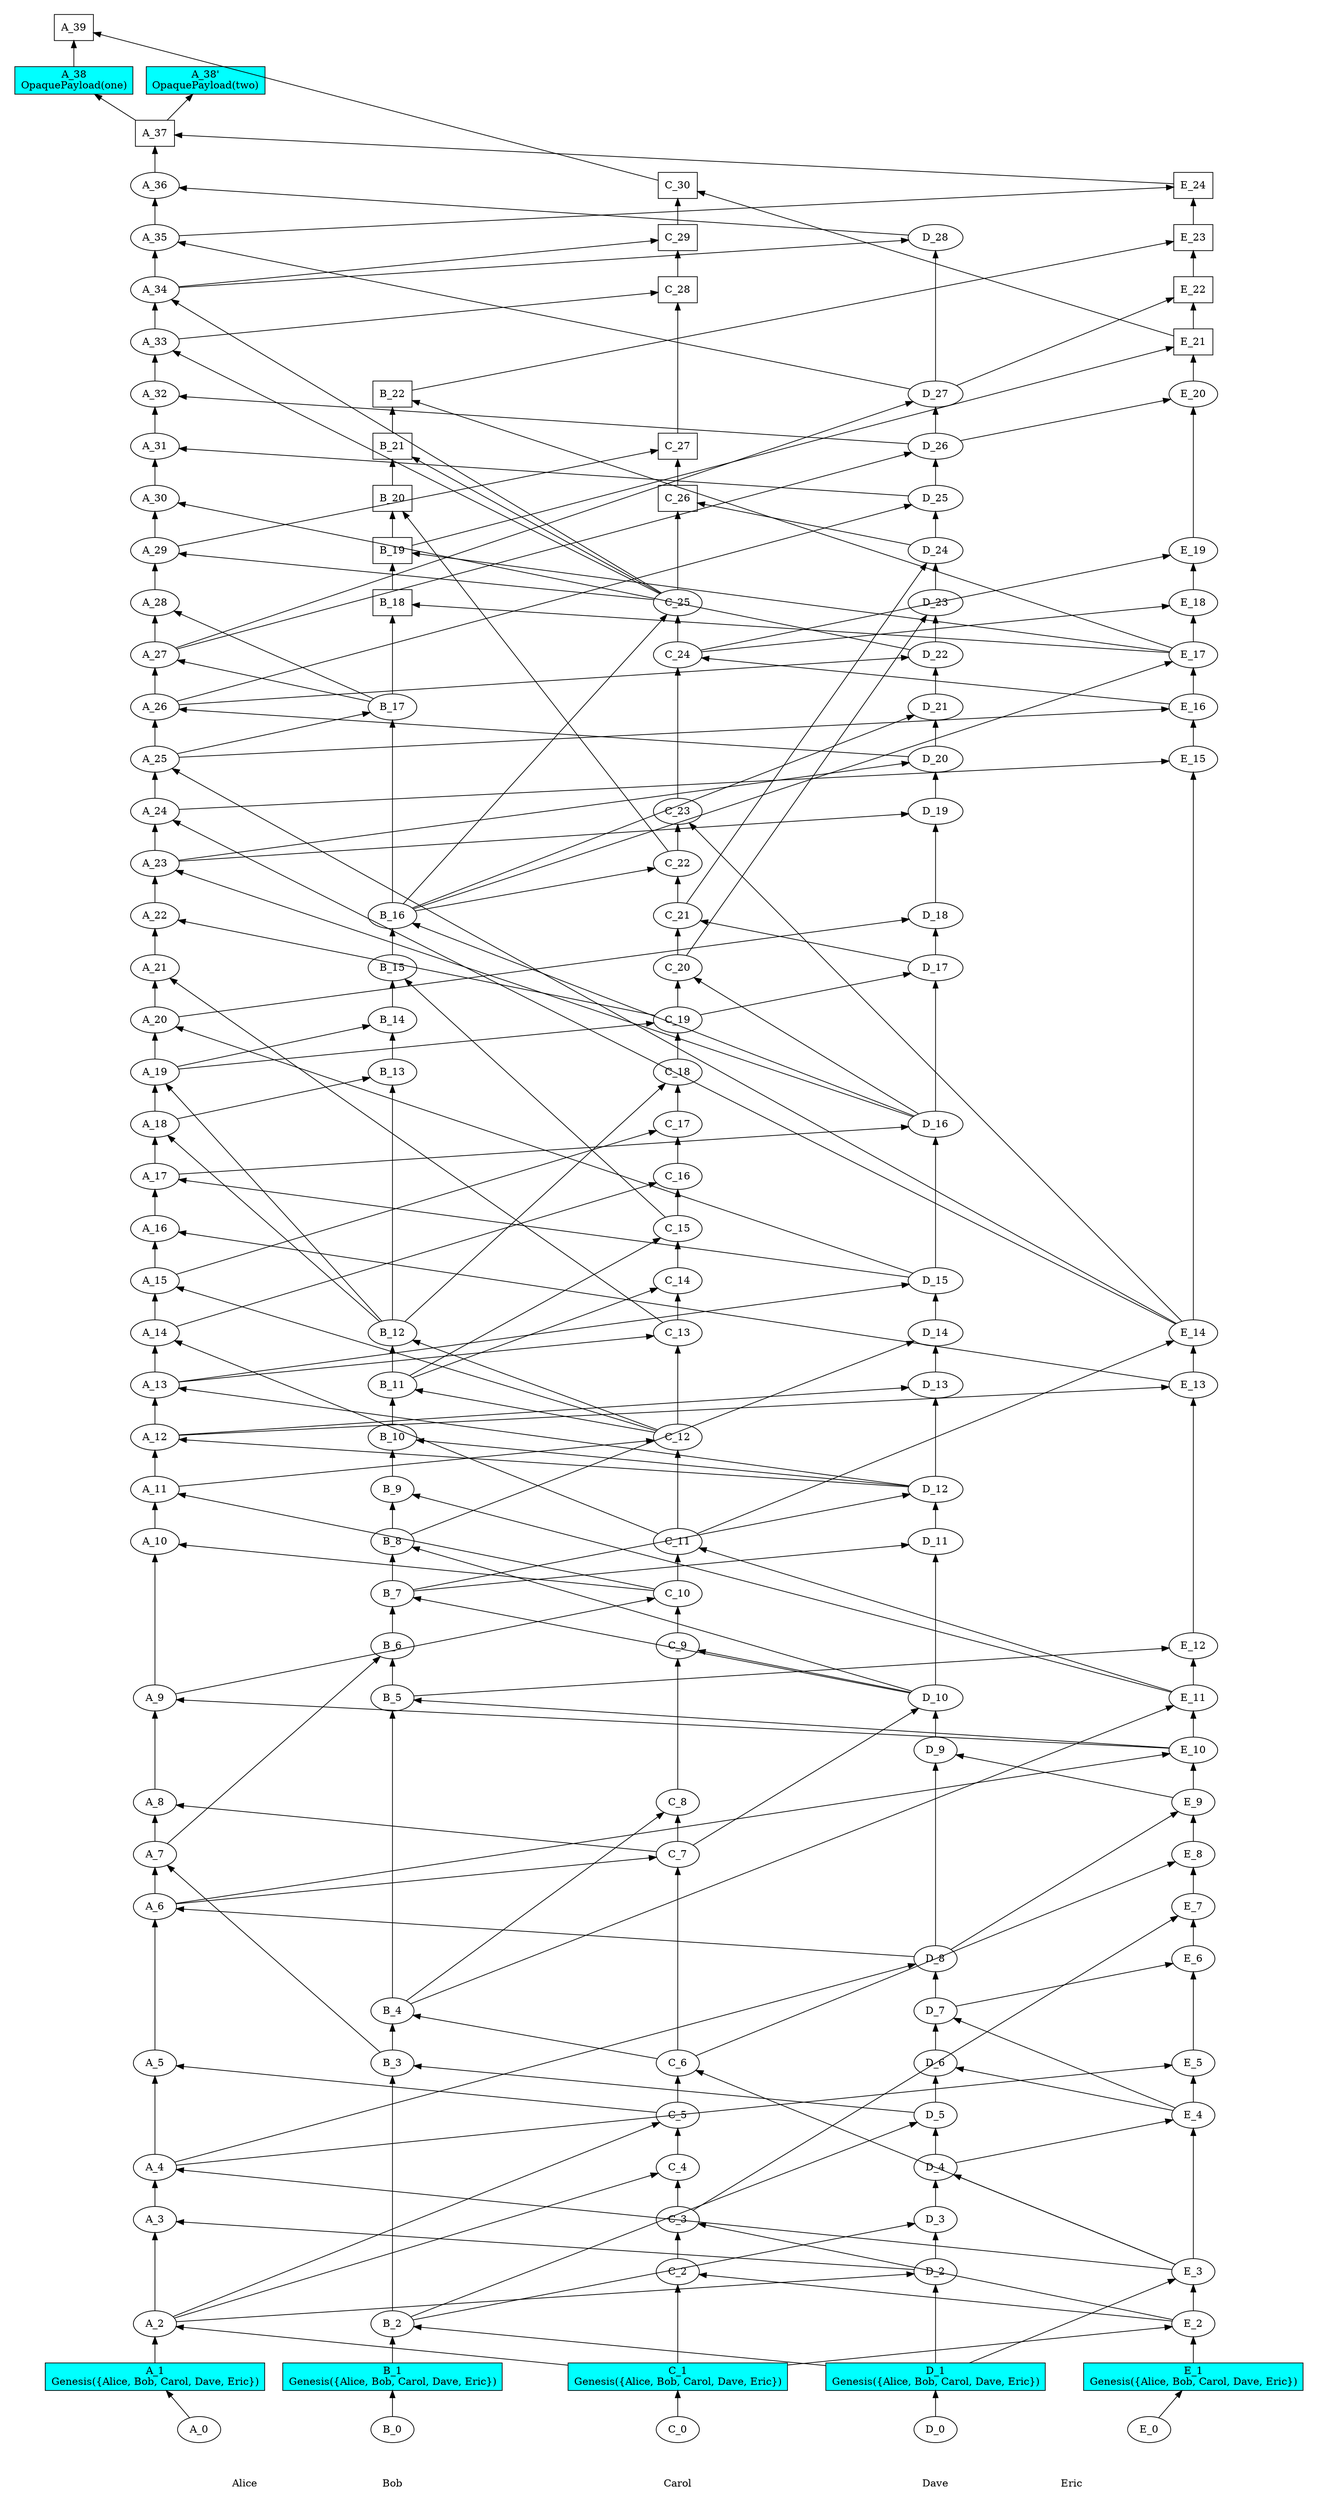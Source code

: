 /// our_id: Alice
/// peer_list: {
///   Alice; PeerState(VOTE|SEND|RECV); peers: {}
///   Bob; PeerState(VOTE|SEND|RECV); peers: {Alice, Bob, Carol, Dave, Eric}
///   Carol; PeerState(VOTE|SEND|RECV); peers: {Alice, Bob, Carol, Dave, Eric}
///   Dave; PeerState(VOTE|SEND|RECV); peers: {Alice, Bob, Carol, Dave, Eric}
///   Eric; PeerState(VOTE|SEND|RECV); peers: {Alice, Bob, Carol, Dave, Eric}
/// }
digraph GossipGraph {
  splines=false
  rankdir=BT

  style=invis
  subgraph cluster_Alice {
    label="Alice"
    "Alice" [style=invis]
    "Alice" -> "A_0" [style=invis]
    "A_0" -> "A_1" [minlen=1]
    "A_1" -> "A_2" [minlen=1]
    "A_2" -> "A_3" [minlen=2]
    "A_3" -> "A_4" [minlen=1]
    "A_4" -> "A_5" [minlen=2]
    "A_5" -> "A_6" [minlen=3]
    "A_6" -> "A_7" [minlen=1]
    "A_7" -> "A_8" [minlen=1]
    "A_8" -> "A_9" [minlen=2]
    "A_9" -> "A_10" [minlen=3]
    "A_10" -> "A_11" [minlen=1]
    "A_11" -> "A_12" [minlen=1]
    "A_12" -> "A_13" [minlen=1]
    "A_13" -> "A_14" [minlen=1]
    "A_14" -> "A_15" [minlen=1]
    "A_15" -> "A_16" [minlen=1]
    "A_16" -> "A_17" [minlen=1]
    "A_17" -> "A_18" [minlen=1]
    "A_18" -> "A_19" [minlen=1]
    "A_19" -> "A_20" [minlen=1]
    "A_20" -> "A_21" [minlen=1]
    "A_21" -> "A_22" [minlen=1]
    "A_22" -> "A_23" [minlen=1]
    "A_23" -> "A_24" [minlen=1]
    "A_24" -> "A_25" [minlen=1]
    "A_25" -> "A_26" [minlen=1]
    "A_26" -> "A_27" [minlen=1]
    "A_27" -> "A_28" [minlen=1]
    "A_28" -> "A_29" [minlen=1]
    "A_29" -> "A_30" [minlen=1]
    "A_30" -> "A_31" [minlen=1]
    "A_31" -> "A_32" [minlen=1]
    "A_32" -> "A_33" [minlen=1]
    "A_33" -> "A_34" [minlen=1]
    "A_34" -> "A_35" [minlen=1]
    "A_35" -> "A_36" [minlen=1]
    "A_36" -> "A_37" [minlen=1]
	"A_37" -> "A_38_0" [minlen=1]
	"A_37" -> "A_38_1" [minlen=1]
	"A_38_0" -> "A_39" [minlen=1]
  }
  "C_1" -> "A_2" [constraint=false]
  "D_2" -> "A_3" [constraint=false]
  "E_3" -> "A_4" [constraint=false]
  "C_5" -> "A_5" [constraint=false]
  "D_8" -> "A_6" [constraint=false]
  "B_3" -> "A_7" [constraint=false]
  "C_7" -> "A_8" [constraint=false]
  "E_10" -> "A_9" [constraint=false]
  "C_10" -> "A_10" [constraint=false]
  "C_10" -> "A_11" [constraint=false]
  "D_12" -> "A_12" [constraint=false]
  "D_12" -> "A_13" [constraint=false]
  "C_11" -> "A_14" [constraint=false]
  "C_12" -> "A_15" [constraint=false]
  "E_13" -> "A_16" [constraint=false]
  "D_15" -> "A_17" [constraint=false]
  "B_12" -> "A_18" [constraint=false]
  "B_12" -> "A_19" [constraint=false]
  "D_15" -> "A_20" [constraint=false]
  "C_13" -> "A_21" [constraint=false]
  "C_19" -> "A_22" [constraint=false]
  "D_16" -> "A_23" [constraint=false]
  "E_14" -> "A_24" [constraint=false]
  "E_14" -> "A_25" [constraint=false]
  "D_20" -> "A_26" [constraint=false]
  "B_17" -> "A_27" [constraint=false]
  "B_17" -> "A_28" [constraint=false]
  "C_25" -> "A_29" [constraint=false]
  "D_22" -> "A_30" [constraint=false]
  "D_25" -> "A_31" [constraint=false]
  "D_26" -> "A_32" [constraint=false]
  "C_25" -> "A_33" [constraint=false]
  "C_25" -> "A_34" [constraint=false]
  "D_27" -> "A_35" [constraint=false]
  "D_28" -> "A_36" [constraint=false]
  "E_24" -> "A_37" [constraint=false]
  "C_30" -> "A_39" [constraint=false]

  style=invis
  subgraph cluster_Bob {
    label="Bob"
    "Bob" [style=invis]
    "Bob" -> "B_0" [style=invis]
    "B_0" -> "B_1" [minlen=1]
    "B_1" -> "B_2" [minlen=1]
    "B_2" -> "B_3" [minlen=5]
    "B_3" -> "B_4" [minlen=1]
    "B_4" -> "B_5" [minlen=6]
    "B_5" -> "B_6" [minlen=1]
    "B_6" -> "B_7" [minlen=1]
    "B_7" -> "B_8" [minlen=1]
    "B_8" -> "B_9" [minlen=1]
    "B_9" -> "B_10" [minlen=1]
    "B_10" -> "B_11" [minlen=1]
    "B_11" -> "B_12" [minlen=1]
    "B_12" -> "B_13" [minlen=5]
    "B_13" -> "B_14" [minlen=1]
    "B_14" -> "B_15" [minlen=1]
    "B_15" -> "B_16" [minlen=1]
    "B_16" -> "B_17" [minlen=4]
    "B_17" -> "B_18" [minlen=2]
    "B_18" -> "B_19" [minlen=1]
    "B_19" -> "B_20" [minlen=1]
    "B_20" -> "B_21" [minlen=1]
    "B_21" -> "B_22" [minlen=1]
  }
  "D_1" -> "B_2" [constraint=false]
  "D_5" -> "B_3" [constraint=false]
  "C_6" -> "B_4" [constraint=false]
  "E_10" -> "B_5" [constraint=false]
  "A_7" -> "B_6" [constraint=false]
  "D_10" -> "B_7" [constraint=false]
  "D_10" -> "B_8" [constraint=false]
  "E_11" -> "B_9" [constraint=false]
  "D_12" -> "B_10" [constraint=false]
  "C_12" -> "B_11" [constraint=false]
  "C_12" -> "B_12" [constraint=false]
  "A_18" -> "B_13" [constraint=false]
  "A_19" -> "B_14" [constraint=false]
  "C_15" -> "B_15" [constraint=false]
  "D_16" -> "B_16" [constraint=false]
  "A_25" -> "B_17" [constraint=false]
  "E_17" -> "B_18" [constraint=false]
  "E_17" -> "B_19" [constraint=false]
  "C_22" -> "B_20" [constraint=false]
  "C_25" -> "B_21" [constraint=false]
  "E_17" -> "B_22" [constraint=false]

  style=invis
  subgraph cluster_Carol {
    label="Carol"
    "Carol" [style=invis]
    "Carol" -> "C_0" [style=invis]
    "C_0" -> "C_1" [minlen=1]
    "C_1" -> "C_2" [minlen=2]
    "C_2" -> "C_3" [minlen=1]
    "C_3" -> "C_4" [minlen=1]
    "C_4" -> "C_5" [minlen=1]
    "C_5" -> "C_6" [minlen=1]
    "C_6" -> "C_7" [minlen=4]
    "C_7" -> "C_8" [minlen=1]
    "C_8" -> "C_9" [minlen=3]
    "C_9" -> "C_10" [minlen=1]
    "C_10" -> "C_11" [minlen=1]
    "C_11" -> "C_12" [minlen=2]
    "C_12" -> "C_13" [minlen=2]
    "C_13" -> "C_14" [minlen=1]
    "C_14" -> "C_15" [minlen=1]
    "C_15" -> "C_16" [minlen=1]
    "C_16" -> "C_17" [minlen=1]
    "C_17" -> "C_18" [minlen=1]
    "C_18" -> "C_19" [minlen=1]
    "C_19" -> "C_20" [minlen=1]
    "C_20" -> "C_21" [minlen=1]
    "C_21" -> "C_22" [minlen=1]
    "C_22" -> "C_23" [minlen=1]
    "C_23" -> "C_24" [minlen=3]
    "C_24" -> "C_25" [minlen=1]
    "C_25" -> "C_26" [minlen=2]
    "C_26" -> "C_27" [minlen=1]
    "C_27" -> "C_28" [minlen=3]
    "C_28" -> "C_29" [minlen=1]
    "C_29" -> "C_30" [minlen=1]
  }
  "E_2" -> "C_2" [constraint=false]
  "E_2" -> "C_3" [constraint=false]
  "A_2" -> "C_4" [constraint=false]
  "A_2" -> "C_5" [constraint=false]
  "E_3" -> "C_6" [constraint=false]
  "A_6" -> "C_7" [constraint=false]
  "B_4" -> "C_8" [constraint=false]
  "D_10" -> "C_9" [constraint=false]
  "A_9" -> "C_10" [constraint=false]
  "E_11" -> "C_11" [constraint=false]
  "A_11" -> "C_12" [constraint=false]
  "A_13" -> "C_13" [constraint=false]
  "B_11" -> "C_14" [constraint=false]
  "B_11" -> "C_15" [constraint=false]
  "A_14" -> "C_16" [constraint=false]
  "A_15" -> "C_17" [constraint=false]
  "B_12" -> "C_18" [constraint=false]
  "A_19" -> "C_19" [constraint=false]
  "D_16" -> "C_20" [constraint=false]
  "D_17" -> "C_21" [constraint=false]
  "B_16" -> "C_22" [constraint=false]
  "E_14" -> "C_23" [constraint=false]
  "E_16" -> "C_24" [constraint=false]
  "B_16" -> "C_25" [constraint=false]
  "D_24" -> "C_26" [constraint=false]
  "A_29" -> "C_27" [constraint=false]
  "A_33" -> "C_28" [constraint=false]
  "A_34" -> "C_29" [constraint=false]
  "E_21" -> "C_30" [constraint=false]

  style=invis
  subgraph cluster_Dave {
    label="Dave"
    "Dave" [style=invis]
    "Dave" -> "D_0" [style=invis]
    "D_0" -> "D_1" [minlen=1]
    "D_1" -> "D_2" [minlen=2]
    "D_2" -> "D_3" [minlen=1]
    "D_3" -> "D_4" [minlen=1]
    "D_4" -> "D_5" [minlen=1]
    "D_5" -> "D_6" [minlen=1]
    "D_6" -> "D_7" [minlen=1]
    "D_7" -> "D_8" [minlen=1]
    "D_8" -> "D_9" [minlen=4]
    "D_9" -> "D_10" [minlen=1]
    "D_10" -> "D_11" [minlen=3]
    "D_11" -> "D_12" [minlen=1]
    "D_12" -> "D_13" [minlen=2]
    "D_13" -> "D_14" [minlen=1]
    "D_14" -> "D_15" [minlen=1]
    "D_15" -> "D_16" [minlen=3]
    "D_16" -> "D_17" [minlen=3]
    "D_17" -> "D_18" [minlen=1]
    "D_18" -> "D_19" [minlen=2]
    "D_19" -> "D_20" [minlen=1]
    "D_20" -> "D_21" [minlen=1]
    "D_21" -> "D_22" [minlen=1]
    "D_22" -> "D_23" [minlen=1]
    "D_23" -> "D_24" [minlen=1]
    "D_24" -> "D_25" [minlen=1]
    "D_25" -> "D_26" [minlen=1]
    "D_26" -> "D_27" [minlen=1]
    "D_27" -> "D_28" [minlen=3]
  }
  "A_2" -> "D_2" [constraint=false]
  "B_2" -> "D_3" [constraint=false]
  "E_3" -> "D_4" [constraint=false]
  "B_2" -> "D_5" [constraint=false]
  "E_4" -> "D_6" [constraint=false]
  "E_4" -> "D_7" [constraint=false]
  "A_4" -> "D_8" [constraint=false]
  "E_9" -> "D_9" [constraint=false]
  "C_7" -> "D_10" [constraint=false]
  "B_7" -> "D_11" [constraint=false]
  "B_7" -> "D_12" [constraint=false]
  "A_12" -> "D_13" [constraint=false]
  "B_8" -> "D_14" [constraint=false]
  "A_13" -> "D_15" [constraint=false]
  "A_17" -> "D_16" [constraint=false]
  "C_19" -> "D_17" [constraint=false]
  "A_20" -> "D_18" [constraint=false]
  "A_23" -> "D_19" [constraint=false]
  "A_23" -> "D_20" [constraint=false]
  "B_16" -> "D_21" [constraint=false]
  "A_26" -> "D_22" [constraint=false]
  "C_20" -> "D_23" [constraint=false]
  "C_21" -> "D_24" [constraint=false]
  "A_26" -> "D_25" [constraint=false]
  "A_27" -> "D_26" [constraint=false]
  "A_27" -> "D_27" [constraint=false]
  "A_34" -> "D_28" [constraint=false]

  style=invis
  subgraph cluster_Eric {
    label="Eric"
    "Eric" [style=invis]
    "Eric" -> "E_0" [style=invis]
    "E_0" -> "E_1" [minlen=1]
    "E_1" -> "E_2" [minlen=1]
    "E_2" -> "E_3" [minlen=1]
    "E_3" -> "E_4" [minlen=3]
    "E_4" -> "E_5" [minlen=1]
    "E_5" -> "E_6" [minlen=2]
    "E_6" -> "E_7" [minlen=1]
    "E_7" -> "E_8" [minlen=1]
    "E_8" -> "E_9" [minlen=1]
    "E_9" -> "E_10" [minlen=1]
    "E_10" -> "E_11" [minlen=1]
    "E_11" -> "E_12" [minlen=1]
    "E_12" -> "E_13" [minlen=5]
    "E_13" -> "E_14" [minlen=1]
    "E_14" -> "E_15" [minlen=11]
    "E_15" -> "E_16" [minlen=1]
    "E_16" -> "E_17" [minlen=1]
    "E_17" -> "E_18" [minlen=1]
    "E_18" -> "E_19" [minlen=1]
    "E_19" -> "E_20" [minlen=3]
    "E_20" -> "E_21" [minlen=1]
    "E_21" -> "E_22" [minlen=1]
    "E_22" -> "E_23" [minlen=1]
    "E_23" -> "E_24" [minlen=1]
  }
  "C_1" -> "E_2" [constraint=false]
  "D_1" -> "E_3" [constraint=false]
  "D_4" -> "E_4" [constraint=false]
  "A_4" -> "E_5" [constraint=false]
  "D_7" -> "E_6" [constraint=false]
  "C_3" -> "E_7" [constraint=false]
  "C_6" -> "E_8" [constraint=false]
  "D_8" -> "E_9" [constraint=false]
  "A_6" -> "E_10" [constraint=false]
  "B_4" -> "E_11" [constraint=false]
  "B_5" -> "E_12" [constraint=false]
  "A_12" -> "E_13" [constraint=false]
  "C_11" -> "E_14" [constraint=false]
  "A_24" -> "E_15" [constraint=false]
  "A_25" -> "E_16" [constraint=false]
  "B_16" -> "E_17" [constraint=false]
  "C_24" -> "E_18" [constraint=false]
  "C_24" -> "E_19" [constraint=false]
  "D_26" -> "E_20" [constraint=false]
  "B_19" -> "E_21" [constraint=false]
  "D_27" -> "E_22" [constraint=false]
  "B_22" -> "E_23" [constraint=false]
  "A_35" -> "E_24" [constraint=false]

  {
    rank=same
    "Alice" [style=filled, color=white]
    "Bob" [style=filled, color=white]
    "Carol" [style=filled, color=white]
    "Dave" [style=filled, color=white]
    "Eric" [style=filled, color=white]
  }
  "Alice" -> "Bob" -> "Carol" -> "Dave" -> "Eric" [style=invis]

/// ===== details of events =====
  "A_0" [fillcolor=white, label=<<table border="0" cellborder="0" cellpadding="0" cellspacing="0">
<tr><td colspan="6">A_0</td></tr>
</table>>]
/// cause: Initial
/// last_ancestors: {Alice: 0}

  "A_1" [style=filled, fillcolor=cyan, shape=rectangle, label=<<table border="0" cellborder="0" cellpadding="0" cellspacing="0">
<tr><td colspan="6">A_1</td></tr>
<tr><td colspan="6">Genesis({Alice, Bob, Carol, Dave, Eric})</td></tr>
</table>>]
/// cause: Observation(Genesis({Alice, Bob, Carol, Dave, Eric}))
/// last_ancestors: {Alice: 1}

  "A_2" [fillcolor=white, label=<<table border="0" cellborder="0" cellpadding="0" cellspacing="0">
<tr><td colspan="6">A_2</td></tr>
</table>>]
/// cause: Request
/// last_ancestors: {Alice: 2, Carol: 1}

  "A_3" [fillcolor=white, label=<<table border="0" cellborder="0" cellpadding="0" cellspacing="0">
<tr><td colspan="6">A_3</td></tr>
</table>>]
/// cause: Response
/// last_ancestors: {Alice: 3, Carol: 1, Dave: 2}

  "A_4" [fillcolor=white, label=<<table border="0" cellborder="0" cellpadding="0" cellspacing="0">
<tr><td colspan="6">A_4</td></tr>
</table>>]
/// cause: Request
/// last_ancestors: {Alice: 4, Carol: 1, Dave: 2, Eric: 3}

  "A_5" [fillcolor=white, label=<<table border="0" cellborder="0" cellpadding="0" cellspacing="0">
<tr><td colspan="6">A_5</td></tr>
</table>>]
/// cause: Response
/// last_ancestors: {Alice: 5, Carol: 5, Dave: 2, Eric: 3}

  "A_6" [fillcolor=white, label=<<table border="0" cellborder="0" cellpadding="0" cellspacing="0">
<tr><td colspan="6">A_6</td></tr>
</table>>]
/// cause: Response
/// last_ancestors: {Alice: 6, Bob: 2, Carol: 5, Dave: 8, Eric: 4}

  "A_7" [fillcolor=white, label=<<table border="0" cellborder="0" cellpadding="0" cellspacing="0">
<tr><td colspan="6">A_7</td></tr>
</table>>]
/// cause: Request
/// last_ancestors: {Alice: 7, Bob: 3, Carol: 5, Dave: 8, Eric: 4}

  "A_8" [fillcolor=white, label=<<table border="0" cellborder="0" cellpadding="0" cellspacing="0">
<tr><td colspan="6">A_8</td></tr>
</table>>]
/// cause: Response
/// last_ancestors: {Alice: 8, Bob: 3, Carol: 7, Dave: 8, Eric: 4}

  "A_9" [fillcolor=white, label=<<table border="0" cellborder="0" cellpadding="0" cellspacing="0">
<tr><td colspan="6">A_9</td></tr>
</table>>]
/// cause: Response
/// last_ancestors: {Alice: 9, Bob: 3, Carol: 7, Dave: 8, Eric: 10}

  "A_10" [fillcolor=white, label=<<table border="0" cellborder="0" cellpadding="0" cellspacing="0">
<tr><td colspan="6">A_10</td></tr>
</table>>]
/// cause: Response
/// last_ancestors: {Alice: 10, Bob: 4, Carol: 10, Dave: 10, Eric: 10}

  "A_11" [fillcolor=white, label=<<table border="0" cellborder="0" cellpadding="0" cellspacing="0">
<tr><td colspan="6">A_11</td></tr>
</table>>]
/// cause: Request
/// last_ancestors: {Alice: 11, Bob: 4, Carol: 10, Dave: 10, Eric: 10}

  "A_12" [fillcolor=white, label=<<table border="0" cellborder="0" cellpadding="0" cellspacing="0">
<tr><td colspan="6">A_12</td></tr>
</table>>]
/// cause: Request
/// last_ancestors: {Alice: 12, Bob: 7, Carol: 10, Dave: 12, Eric: 10}

  "A_13" [fillcolor=white, label=<<table border="0" cellborder="0" cellpadding="0" cellspacing="0">
<tr><td colspan="6">A_13</td></tr>
</table>>]
/// cause: Request
/// last_ancestors: {Alice: 13, Bob: 7, Carol: 10, Dave: 12, Eric: 10}

  "A_14" [fillcolor=white, label=<<table border="0" cellborder="0" cellpadding="0" cellspacing="0">
<tr><td colspan="6">A_14</td></tr>
</table>>]
/// cause: Request
/// last_ancestors: {Alice: 14, Bob: 7, Carol: 11, Dave: 12, Eric: 11}

  "A_15" [fillcolor=white, label=<<table border="0" cellborder="0" cellpadding="0" cellspacing="0">
<tr><td colspan="6">A_15</td></tr>
</table>>]
/// cause: Request
/// last_ancestors: {Alice: 15, Bob: 7, Carol: 12, Dave: 12, Eric: 11}

  "A_16" [fillcolor=white, label=<<table border="0" cellborder="0" cellpadding="0" cellspacing="0">
<tr><td colspan="6">A_16</td></tr>
</table>>]
/// cause: Response
/// last_ancestors: {Alice: 16, Bob: 7, Carol: 12, Dave: 12, Eric: 13}

  "A_17" [fillcolor=white, label=<<table border="0" cellborder="0" cellpadding="0" cellspacing="0">
<tr><td colspan="6">A_17</td></tr>
</table>>]
/// cause: Request
/// last_ancestors: {Alice: 17, Bob: 8, Carol: 12, Dave: 15, Eric: 13}

  "A_18" [fillcolor=white, label=<<table border="0" cellborder="0" cellpadding="0" cellspacing="0">
<tr><td colspan="6">A_18</td></tr>
</table>>]
/// cause: Request
/// last_ancestors: {Alice: 18, Bob: 12, Carol: 12, Dave: 15, Eric: 13}

  "A_19" [fillcolor=white, label=<<table border="0" cellborder="0" cellpadding="0" cellspacing="0">
<tr><td colspan="6">A_19</td></tr>
</table>>]
/// cause: Request
/// last_ancestors: {Alice: 19, Bob: 12, Carol: 12, Dave: 15, Eric: 13}

  "A_20" [fillcolor=white, label=<<table border="0" cellborder="0" cellpadding="0" cellspacing="0">
<tr><td colspan="6">A_20</td></tr>
</table>>]
/// cause: Request
/// last_ancestors: {Alice: 20, Bob: 12, Carol: 12, Dave: 15, Eric: 13}

  "A_21" [fillcolor=white, label=<<table border="0" cellborder="0" cellpadding="0" cellspacing="0">
<tr><td colspan="6">A_21</td></tr>
</table>>]
/// cause: Response
/// last_ancestors: {Alice: 21, Bob: 12, Carol: 13, Dave: 15, Eric: 13}

  "A_22" [fillcolor=white, label=<<table border="0" cellborder="0" cellpadding="0" cellspacing="0">
<tr><td colspan="6">A_22</td></tr>
</table>>]
/// cause: Response
/// last_ancestors: {Alice: 22, Bob: 12, Carol: 19, Dave: 15, Eric: 13}

  "A_23" [fillcolor=white, label=<<table border="0" cellborder="0" cellpadding="0" cellspacing="0">
<tr><td colspan="6">A_23</td></tr>
</table>>]
/// cause: Request
/// last_ancestors: {Alice: 23, Bob: 12, Carol: 19, Dave: 16, Eric: 13}

  "A_24" [fillcolor=white, label=<<table border="0" cellborder="0" cellpadding="0" cellspacing="0">
<tr><td colspan="6">A_24</td></tr>
</table>>]
/// cause: Request
/// last_ancestors: {Alice: 24, Bob: 12, Carol: 19, Dave: 16, Eric: 14}

  "A_25" [fillcolor=white, label=<<table border="0" cellborder="0" cellpadding="0" cellspacing="0">
<tr><td colspan="6">A_25</td></tr>
</table>>]
/// cause: Request
/// last_ancestors: {Alice: 25, Bob: 12, Carol: 19, Dave: 16, Eric: 14}

  "A_26" [fillcolor=white, label=<<table border="0" cellborder="0" cellpadding="0" cellspacing="0">
<tr><td colspan="6">A_26</td></tr>
</table>>]
/// cause: Response
/// last_ancestors: {Alice: 26, Bob: 12, Carol: 19, Dave: 20, Eric: 14}

  "A_27" [fillcolor=white, label=<<table border="0" cellborder="0" cellpadding="0" cellspacing="0">
<tr><td colspan="6">A_27</td></tr>
</table>>]
/// cause: Response
/// last_ancestors: {Alice: 27, Bob: 17, Carol: 19, Dave: 20, Eric: 14}

  "A_28" [fillcolor=white, label=<<table border="0" cellborder="0" cellpadding="0" cellspacing="0">
<tr><td colspan="6">A_28</td></tr>
</table>>]
/// cause: Request
/// last_ancestors: {Alice: 28, Bob: 17, Carol: 19, Dave: 20, Eric: 14}

  "A_29" [fillcolor=white, label=<<table border="0" cellborder="0" cellpadding="0" cellspacing="0">
<tr><td colspan="6">A_29</td></tr>
</table>>]
/// cause: Request
/// last_ancestors: {Alice: 29, Bob: 17, Carol: 25, Dave: 20, Eric: 16}

  "A_30" [fillcolor=white, label=<<table border="0" cellborder="0" cellpadding="0" cellspacing="0">
<tr><td colspan="6">A_30</td></tr>
</table>>]
/// cause: Response
/// last_ancestors: {Alice: 30, Bob: 17, Carol: 25, Dave: 22, Eric: 16}

  "A_31" [fillcolor=white, label=<<table border="0" cellborder="0" cellpadding="0" cellspacing="0">
<tr><td colspan="6">A_31</td></tr>
</table>>]
/// cause: Response
/// last_ancestors: {Alice: 31, Bob: 17, Carol: 25, Dave: 25, Eric: 16}

  "A_32" [fillcolor=white, label=<<table border="0" cellborder="0" cellpadding="0" cellspacing="0">
<tr><td colspan="6">A_32</td></tr>
</table>>]
/// cause: Response
/// last_ancestors: {Alice: 32, Bob: 17, Carol: 25, Dave: 26, Eric: 16}

  "A_33" [fillcolor=white, label=<<table border="0" cellborder="0" cellpadding="0" cellspacing="0">
<tr><td colspan="6">A_33</td></tr>
</table>>]
/// cause: Request
/// last_ancestors: {Alice: 33, Bob: 17, Carol: 25, Dave: 26, Eric: 16}

  "A_34" [fillcolor=white, label=<<table border="0" cellborder="0" cellpadding="0" cellspacing="0">
<tr><td colspan="6">A_34</td></tr>
</table>>]
/// cause: Request
/// last_ancestors: {Alice: 34, Bob: 17, Carol: 25, Dave: 26, Eric: 16}

  "A_35" [fillcolor=white, label=<<table border="0" cellborder="0" cellpadding="0" cellspacing="0">
<tr><td colspan="6">A_35</td></tr>
</table>>]
/// cause: Response
/// last_ancestors: {Alice: 35, Bob: 17, Carol: 25, Dave: 27, Eric: 16}

  "A_36" [fillcolor=white, label=<<table border="0" cellborder="0" cellpadding="0" cellspacing="0">
<tr><td colspan="6">A_36</td></tr>
</table>>]
/// cause: Response
/// last_ancestors: {Alice: 36, Bob: 17, Carol: 25, Dave: 28, Eric: 16}

  "A_37" [fillcolor=white, shape=rectangle, label=<<table border="0" cellborder="0" cellpadding="0" cellspacing="0">
<tr><td colspan="6">A_37</td></tr>
</table>>]
/// cause: Response
/// last_ancestors: {Alice: 37, Bob: 22, Carol: 25, Dave: 28, Eric: 24}

  "A_38_0" [style=filled, fillcolor=cyan, shape=rectangle, label=<<table border="0" cellborder="0" cellpadding="0" cellspacing="0">
<tr><td colspan="6">A_38</td></tr>
<tr><td colspan="6">OpaquePayload(one)</td></tr>
</table>>]
/// cause: Observation(OpaquePayload(one))
/// last_ancestors: {Alice: 38, Bob: 22, Carol: 25, Dave: 28, Eric: 24}

  "A_38_1" [style=filled, fillcolor=cyan, shape=rectangle, label=<<table border="0" cellborder="0" cellpadding="0" cellspacing="0">
<tr><td colspan="6">A_38'</td></tr>
<tr><td colspan="6">OpaquePayload(two)</td></tr>
</table>>]
/// cause: Observation(OpaquePayload(two))
/// last_ancestors: {Alice: 38, Bob: 22, Carol: 25, Dave: 28, Eric: 24}

  "A_39" [fillcolor=white, shape=rectangle, label=<<table border="0" cellborder="0" cellpadding="0" cellspacing="0">
<tr><td colspan="6">A_39</td></tr>
</table>>]
/// cause: Response
/// last_ancestors: {Alice: 39, Bob: 22, Carol: 30, Dave: 28, Eric: 24}

  "B_0" [fillcolor=white, label=<<table border="0" cellborder="0" cellpadding="0" cellspacing="0">
<tr><td colspan="6">B_0</td></tr>
</table>>]
/// cause: Initial
/// last_ancestors: {Bob: 0}

  "B_1" [style=filled, fillcolor=cyan, shape=rectangle, label=<<table border="0" cellborder="0" cellpadding="0" cellspacing="0">
<tr><td colspan="6">B_1</td></tr>
<tr><td colspan="6">Genesis({Alice, Bob, Carol, Dave, Eric})</td></tr>
</table>>]
/// cause: Observation(Genesis({Alice, Bob, Carol, Dave, Eric}))
/// last_ancestors: {Bob: 1}

  "B_2" [fillcolor=white, label=<<table border="0" cellborder="0" cellpadding="0" cellspacing="0">
<tr><td colspan="6">B_2</td></tr>
</table>>]
/// cause: Request
/// last_ancestors: {Bob: 2, Dave: 1}

  "B_3" [fillcolor=white, label=<<table border="0" cellborder="0" cellpadding="0" cellspacing="0">
<tr><td colspan="6">B_3</td></tr>
</table>>]
/// cause: Response
/// last_ancestors: {Alice: 2, Bob: 3, Carol: 1, Dave: 5, Eric: 3}

  "B_4" [fillcolor=white, label=<<table border="0" cellborder="0" cellpadding="0" cellspacing="0">
<tr><td colspan="6">B_4</td></tr>
</table>>]
/// cause: Request
/// last_ancestors: {Alice: 2, Bob: 4, Carol: 6, Dave: 5, Eric: 3}

  "B_5" [fillcolor=white, label=<<table border="0" cellborder="0" cellpadding="0" cellspacing="0">
<tr><td colspan="6">B_5</td></tr>
</table>>]
/// cause: Request
/// last_ancestors: {Alice: 6, Bob: 5, Carol: 6, Dave: 8, Eric: 10}

  "B_6" [fillcolor=white, label=<<table border="0" cellborder="0" cellpadding="0" cellspacing="0">
<tr><td colspan="6">B_6</td></tr>
</table>>]
/// cause: Response
/// last_ancestors: {Alice: 7, Bob: 6, Carol: 6, Dave: 8, Eric: 10}

  "B_7" [fillcolor=white, label=<<table border="0" cellborder="0" cellpadding="0" cellspacing="0">
<tr><td colspan="6">B_7</td></tr>
</table>>]
/// cause: Request
/// last_ancestors: {Alice: 7, Bob: 7, Carol: 7, Dave: 10, Eric: 10}

  "B_8" [fillcolor=white, label=<<table border="0" cellborder="0" cellpadding="0" cellspacing="0">
<tr><td colspan="6">B_8</td></tr>
</table>>]
/// cause: Request
/// last_ancestors: {Alice: 7, Bob: 8, Carol: 7, Dave: 10, Eric: 10}

  "B_9" [fillcolor=white, label=<<table border="0" cellborder="0" cellpadding="0" cellspacing="0">
<tr><td colspan="6">B_9</td></tr>
</table>>]
/// cause: Response
/// last_ancestors: {Alice: 7, Bob: 9, Carol: 7, Dave: 10, Eric: 11}

  "B_10" [fillcolor=white, label=<<table border="0" cellborder="0" cellpadding="0" cellspacing="0">
<tr><td colspan="6">B_10</td></tr>
</table>>]
/// cause: Response
/// last_ancestors: {Alice: 7, Bob: 10, Carol: 7, Dave: 12, Eric: 11}

  "B_11" [fillcolor=white, label=<<table border="0" cellborder="0" cellpadding="0" cellspacing="0">
<tr><td colspan="6">B_11</td></tr>
</table>>]
/// cause: Request
/// last_ancestors: {Alice: 11, Bob: 11, Carol: 12, Dave: 12, Eric: 11}

  "B_12" [fillcolor=white, label=<<table border="0" cellborder="0" cellpadding="0" cellspacing="0">
<tr><td colspan="6">B_12</td></tr>
</table>>]
/// cause: Request
/// last_ancestors: {Alice: 11, Bob: 12, Carol: 12, Dave: 12, Eric: 11}

  "B_13" [fillcolor=white, label=<<table border="0" cellborder="0" cellpadding="0" cellspacing="0">
<tr><td colspan="6">B_13</td></tr>
</table>>]
/// cause: Response
/// last_ancestors: {Alice: 18, Bob: 13, Carol: 12, Dave: 15, Eric: 13}

  "B_14" [fillcolor=white, label=<<table border="0" cellborder="0" cellpadding="0" cellspacing="0">
<tr><td colspan="6">B_14</td></tr>
</table>>]
/// cause: Response
/// last_ancestors: {Alice: 19, Bob: 14, Carol: 12, Dave: 15, Eric: 13}

  "B_15" [fillcolor=white, label=<<table border="0" cellborder="0" cellpadding="0" cellspacing="0">
<tr><td colspan="6">B_15</td></tr>
</table>>]
/// cause: Response
/// last_ancestors: {Alice: 19, Bob: 15, Carol: 15, Dave: 15, Eric: 13}

  "B_16" [fillcolor=white, label=<<table border="0" cellborder="0" cellpadding="0" cellspacing="0">
<tr><td colspan="6">B_16</td></tr>
</table>>]
/// cause: Request
/// last_ancestors: {Alice: 19, Bob: 16, Carol: 15, Dave: 16, Eric: 13}

  "B_17" [fillcolor=white, label=<<table border="0" cellborder="0" cellpadding="0" cellspacing="0">
<tr><td colspan="6">B_17</td></tr>
</table>>]
/// cause: Request
/// last_ancestors: {Alice: 25, Bob: 17, Carol: 19, Dave: 16, Eric: 14}

  "B_18" [fillcolor=white, shape=rectangle, label=<<table border="0" cellborder="0" cellpadding="0" cellspacing="0">
<tr><td colspan="6">B_18</td></tr>
</table>>]
/// cause: Response
/// last_ancestors: {Alice: 25, Bob: 18, Carol: 19, Dave: 16, Eric: 17}

  "B_19" [fillcolor=white, shape=rectangle, label=<<table border="0" cellborder="0" cellpadding="0" cellspacing="0">
<tr><td colspan="6">B_19</td></tr>
</table>>]
/// cause: Request
/// last_ancestors: {Alice: 25, Bob: 19, Carol: 19, Dave: 16, Eric: 17}

  "B_20" [fillcolor=white, shape=rectangle, label=<<table border="0" cellborder="0" cellpadding="0" cellspacing="0">
<tr><td colspan="6">B_20</td></tr>
</table>>]
/// cause: Response
/// last_ancestors: {Alice: 25, Bob: 20, Carol: 22, Dave: 17, Eric: 17}

  "B_21" [fillcolor=white, shape=rectangle, label=<<table border="0" cellborder="0" cellpadding="0" cellspacing="0">
<tr><td colspan="6">B_21</td></tr>
</table>>]
/// cause: Response
/// last_ancestors: {Alice: 25, Bob: 21, Carol: 25, Dave: 17, Eric: 17}

  "B_22" [fillcolor=white, shape=rectangle, label=<<table border="0" cellborder="0" cellpadding="0" cellspacing="0">
<tr><td colspan="6">B_22</td></tr>
</table>>]
/// cause: Request
/// last_ancestors: {Alice: 25, Bob: 22, Carol: 25, Dave: 17, Eric: 17}

  "C_0" [fillcolor=white, label=<<table border="0" cellborder="0" cellpadding="0" cellspacing="0">
<tr><td colspan="6">C_0</td></tr>
</table>>]
/// cause: Initial
/// last_ancestors: {Carol: 0}

  "C_1" [style=filled, fillcolor=cyan, shape=rectangle, label=<<table border="0" cellborder="0" cellpadding="0" cellspacing="0">
<tr><td colspan="6">C_1</td></tr>
<tr><td colspan="6">Genesis({Alice, Bob, Carol, Dave, Eric})</td></tr>
</table>>]
/// cause: Observation(Genesis({Alice, Bob, Carol, Dave, Eric}))
/// last_ancestors: {Carol: 1}

  "C_2" [fillcolor=white, label=<<table border="0" cellborder="0" cellpadding="0" cellspacing="0">
<tr><td colspan="6">C_2</td></tr>
</table>>]
/// cause: Response
/// last_ancestors: {Carol: 2, Eric: 2}

  "C_3" [fillcolor=white, label=<<table border="0" cellborder="0" cellpadding="0" cellspacing="0">
<tr><td colspan="6">C_3</td></tr>
</table>>]
/// cause: Request
/// last_ancestors: {Carol: 3, Eric: 2}

  "C_4" [fillcolor=white, label=<<table border="0" cellborder="0" cellpadding="0" cellspacing="0">
<tr><td colspan="6">C_4</td></tr>
</table>>]
/// cause: Response
/// last_ancestors: {Alice: 2, Carol: 4, Eric: 2}

  "C_5" [fillcolor=white, label=<<table border="0" cellborder="0" cellpadding="0" cellspacing="0">
<tr><td colspan="6">C_5</td></tr>
</table>>]
/// cause: Request
/// last_ancestors: {Alice: 2, Carol: 5, Eric: 2}

  "C_6" [fillcolor=white, label=<<table border="0" cellborder="0" cellpadding="0" cellspacing="0">
<tr><td colspan="6">C_6</td></tr>
</table>>]
/// cause: Request
/// last_ancestors: {Alice: 2, Carol: 6, Dave: 1, Eric: 3}

  "C_7" [fillcolor=white, label=<<table border="0" cellborder="0" cellpadding="0" cellspacing="0">
<tr><td colspan="6">C_7</td></tr>
</table>>]
/// cause: Request
/// last_ancestors: {Alice: 6, Bob: 2, Carol: 7, Dave: 8, Eric: 4}

  "C_8" [fillcolor=white, label=<<table border="0" cellborder="0" cellpadding="0" cellspacing="0">
<tr><td colspan="6">C_8</td></tr>
</table>>]
/// cause: Response
/// last_ancestors: {Alice: 6, Bob: 4, Carol: 8, Dave: 8, Eric: 4}

  "C_9" [fillcolor=white, label=<<table border="0" cellborder="0" cellpadding="0" cellspacing="0">
<tr><td colspan="6">C_9</td></tr>
</table>>]
/// cause: Response
/// last_ancestors: {Alice: 6, Bob: 4, Carol: 9, Dave: 10, Eric: 9}

  "C_10" [fillcolor=white, label=<<table border="0" cellborder="0" cellpadding="0" cellspacing="0">
<tr><td colspan="6">C_10</td></tr>
</table>>]
/// cause: Request
/// last_ancestors: {Alice: 9, Bob: 4, Carol: 10, Dave: 10, Eric: 10}

  "C_11" [fillcolor=white, label=<<table border="0" cellborder="0" cellpadding="0" cellspacing="0">
<tr><td colspan="6">C_11</td></tr>
</table>>]
/// cause: Request
/// last_ancestors: {Alice: 9, Bob: 4, Carol: 11, Dave: 10, Eric: 11}

  "C_12" [fillcolor=white, label=<<table border="0" cellborder="0" cellpadding="0" cellspacing="0">
<tr><td colspan="6">C_12</td></tr>
</table>>]
/// cause: Response
/// last_ancestors: {Alice: 11, Bob: 4, Carol: 12, Dave: 10, Eric: 11}

  "C_13" [fillcolor=white, label=<<table border="0" cellborder="0" cellpadding="0" cellspacing="0">
<tr><td colspan="6">C_13</td></tr>
</table>>]
/// cause: Request
/// last_ancestors: {Alice: 13, Bob: 7, Carol: 13, Dave: 12, Eric: 11}

  "C_14" [fillcolor=white, label=<<table border="0" cellborder="0" cellpadding="0" cellspacing="0">
<tr><td colspan="6">C_14</td></tr>
</table>>]
/// cause: Response
/// last_ancestors: {Alice: 13, Bob: 11, Carol: 14, Dave: 12, Eric: 11}

  "C_15" [fillcolor=white, label=<<table border="0" cellborder="0" cellpadding="0" cellspacing="0">
<tr><td colspan="6">C_15</td></tr>
</table>>]
/// cause: Request
/// last_ancestors: {Alice: 13, Bob: 11, Carol: 15, Dave: 12, Eric: 11}

  "C_16" [fillcolor=white, label=<<table border="0" cellborder="0" cellpadding="0" cellspacing="0">
<tr><td colspan="6">C_16</td></tr>
</table>>]
/// cause: Response
/// last_ancestors: {Alice: 14, Bob: 11, Carol: 16, Dave: 12, Eric: 11}

  "C_17" [fillcolor=white, label=<<table border="0" cellborder="0" cellpadding="0" cellspacing="0">
<tr><td colspan="6">C_17</td></tr>
</table>>]
/// cause: Response
/// last_ancestors: {Alice: 15, Bob: 11, Carol: 17, Dave: 12, Eric: 11}

  "C_18" [fillcolor=white, label=<<table border="0" cellborder="0" cellpadding="0" cellspacing="0">
<tr><td colspan="6">C_18</td></tr>
</table>>]
/// cause: Response
/// last_ancestors: {Alice: 15, Bob: 12, Carol: 18, Dave: 12, Eric: 11}

  "C_19" [fillcolor=white, label=<<table border="0" cellborder="0" cellpadding="0" cellspacing="0">
<tr><td colspan="6">C_19</td></tr>
</table>>]
/// cause: Request
/// last_ancestors: {Alice: 19, Bob: 12, Carol: 19, Dave: 15, Eric: 13}

  "C_20" [fillcolor=white, label=<<table border="0" cellborder="0" cellpadding="0" cellspacing="0">
<tr><td colspan="6">C_20</td></tr>
</table>>]
/// cause: Request
/// last_ancestors: {Alice: 19, Bob: 12, Carol: 20, Dave: 16, Eric: 13}

  "C_21" [fillcolor=white, label=<<table border="0" cellborder="0" cellpadding="0" cellspacing="0">
<tr><td colspan="6">C_21</td></tr>
</table>>]
/// cause: Response
/// last_ancestors: {Alice: 19, Bob: 12, Carol: 21, Dave: 17, Eric: 13}

  "C_22" [fillcolor=white, label=<<table border="0" cellborder="0" cellpadding="0" cellspacing="0">
<tr><td colspan="6">C_22</td></tr>
</table>>]
/// cause: Request
/// last_ancestors: {Alice: 19, Bob: 16, Carol: 22, Dave: 17, Eric: 13}

  "C_23" [fillcolor=white, label=<<table border="0" cellborder="0" cellpadding="0" cellspacing="0">
<tr><td colspan="6">C_23</td></tr>
</table>>]
/// cause: Request
/// last_ancestors: {Alice: 19, Bob: 16, Carol: 23, Dave: 17, Eric: 14}

  "C_24" [fillcolor=white, label=<<table border="0" cellborder="0" cellpadding="0" cellspacing="0">
<tr><td colspan="6">C_24</td></tr>
</table>>]
/// cause: Request
/// last_ancestors: {Alice: 25, Bob: 16, Carol: 24, Dave: 17, Eric: 16}

  "C_25" [fillcolor=white, label=<<table border="0" cellborder="0" cellpadding="0" cellspacing="0">
<tr><td colspan="6">C_25</td></tr>
</table>>]
/// cause: Request
/// last_ancestors: {Alice: 25, Bob: 16, Carol: 25, Dave: 17, Eric: 16}

  "C_26" [fillcolor=white, shape=rectangle, label=<<table border="0" cellborder="0" cellpadding="0" cellspacing="0">
<tr><td colspan="6">C_26</td></tr>
</table>>]
/// cause: Response
/// last_ancestors: {Alice: 26, Bob: 16, Carol: 26, Dave: 24, Eric: 16}

  "C_27" [fillcolor=white, shape=rectangle, label=<<table border="0" cellborder="0" cellpadding="0" cellspacing="0">
<tr><td colspan="6">C_27</td></tr>
</table>>]
/// cause: Response
/// last_ancestors: {Alice: 29, Bob: 17, Carol: 27, Dave: 24, Eric: 16}

  "C_28" [fillcolor=white, shape=rectangle, label=<<table border="0" cellborder="0" cellpadding="0" cellspacing="0">
<tr><td colspan="6">C_28</td></tr>
</table>>]
/// cause: Response
/// last_ancestors: {Alice: 33, Bob: 17, Carol: 28, Dave: 26, Eric: 16}

  "C_29" [fillcolor=white, shape=rectangle, label=<<table border="0" cellborder="0" cellpadding="0" cellspacing="0">
<tr><td colspan="6">C_29</td></tr>
</table>>]
/// cause: Response
/// last_ancestors: {Alice: 34, Bob: 17, Carol: 29, Dave: 26, Eric: 16}

  "C_30" [fillcolor=white, shape=rectangle, label=<<table border="0" cellborder="0" cellpadding="0" cellspacing="0">
<tr><td colspan="6">C_30</td></tr>
</table>>]
/// cause: Request
/// last_ancestors: {Alice: 34, Bob: 19, Carol: 30, Dave: 26, Eric: 21}

  "D_0" [fillcolor=white, label=<<table border="0" cellborder="0" cellpadding="0" cellspacing="0">
<tr><td colspan="6">D_0</td></tr>
</table>>]
/// cause: Initial
/// last_ancestors: {Dave: 0}

  "D_1" [style=filled, fillcolor=cyan, shape=rectangle, label=<<table border="0" cellborder="0" cellpadding="0" cellspacing="0">
<tr><td colspan="6">D_1</td></tr>
<tr><td colspan="6">Genesis({Alice, Bob, Carol, Dave, Eric})</td></tr>
</table>>]
/// cause: Observation(Genesis({Alice, Bob, Carol, Dave, Eric}))
/// last_ancestors: {Dave: 1}

  "D_2" [fillcolor=white, label=<<table border="0" cellborder="0" cellpadding="0" cellspacing="0">
<tr><td colspan="6">D_2</td></tr>
</table>>]
/// cause: Request
/// last_ancestors: {Alice: 2, Carol: 1, Dave: 2}

  "D_3" [fillcolor=white, label=<<table border="0" cellborder="0" cellpadding="0" cellspacing="0">
<tr><td colspan="6">D_3</td></tr>
</table>>]
/// cause: Response
/// last_ancestors: {Alice: 2, Bob: 2, Carol: 1, Dave: 3}

  "D_4" [fillcolor=white, label=<<table border="0" cellborder="0" cellpadding="0" cellspacing="0">
<tr><td colspan="6">D_4</td></tr>
</table>>]
/// cause: Response
/// last_ancestors: {Alice: 2, Bob: 2, Carol: 1, Dave: 4, Eric: 3}

  "D_5" [fillcolor=white, label=<<table border="0" cellborder="0" cellpadding="0" cellspacing="0">
<tr><td colspan="6">D_5</td></tr>
</table>>]
/// cause: Request
/// last_ancestors: {Alice: 2, Bob: 2, Carol: 1, Dave: 5, Eric: 3}

  "D_6" [fillcolor=white, label=<<table border="0" cellborder="0" cellpadding="0" cellspacing="0">
<tr><td colspan="6">D_6</td></tr>
</table>>]
/// cause: Response
/// last_ancestors: {Alice: 2, Bob: 2, Carol: 1, Dave: 6, Eric: 4}

  "D_7" [fillcolor=white, label=<<table border="0" cellborder="0" cellpadding="0" cellspacing="0">
<tr><td colspan="6">D_7</td></tr>
</table>>]
/// cause: Request
/// last_ancestors: {Alice: 2, Bob: 2, Carol: 1, Dave: 7, Eric: 4}

  "D_8" [fillcolor=white, label=<<table border="0" cellborder="0" cellpadding="0" cellspacing="0">
<tr><td colspan="6">D_8</td></tr>
</table>>]
/// cause: Request
/// last_ancestors: {Alice: 4, Bob: 2, Carol: 1, Dave: 8, Eric: 4}

  "D_9" [fillcolor=white, label=<<table border="0" cellborder="0" cellpadding="0" cellspacing="0">
<tr><td colspan="6">D_9</td></tr>
</table>>]
/// cause: Response
/// last_ancestors: {Alice: 4, Bob: 2, Carol: 6, Dave: 9, Eric: 9}

  "D_10" [fillcolor=white, label=<<table border="0" cellborder="0" cellpadding="0" cellspacing="0">
<tr><td colspan="6">D_10</td></tr>
</table>>]
/// cause: Request
/// last_ancestors: {Alice: 6, Bob: 2, Carol: 7, Dave: 10, Eric: 9}

  "D_11" [fillcolor=white, label=<<table border="0" cellborder="0" cellpadding="0" cellspacing="0">
<tr><td colspan="6">D_11</td></tr>
</table>>]
/// cause: Response
/// last_ancestors: {Alice: 7, Bob: 7, Carol: 7, Dave: 11, Eric: 10}

  "D_12" [fillcolor=white, label=<<table border="0" cellborder="0" cellpadding="0" cellspacing="0">
<tr><td colspan="6">D_12</td></tr>
</table>>]
/// cause: Request
/// last_ancestors: {Alice: 7, Bob: 7, Carol: 7, Dave: 12, Eric: 10}

  "D_13" [fillcolor=white, label=<<table border="0" cellborder="0" cellpadding="0" cellspacing="0">
<tr><td colspan="6">D_13</td></tr>
</table>>]
/// cause: Response
/// last_ancestors: {Alice: 12, Bob: 7, Carol: 10, Dave: 13, Eric: 10}

  "D_14" [fillcolor=white, label=<<table border="0" cellborder="0" cellpadding="0" cellspacing="0">
<tr><td colspan="6">D_14</td></tr>
</table>>]
/// cause: Response
/// last_ancestors: {Alice: 12, Bob: 8, Carol: 10, Dave: 14, Eric: 10}

  "D_15" [fillcolor=white, label=<<table border="0" cellborder="0" cellpadding="0" cellspacing="0">
<tr><td colspan="6">D_15</td></tr>
</table>>]
/// cause: Response
/// last_ancestors: {Alice: 13, Bob: 8, Carol: 10, Dave: 15, Eric: 10}

  "D_16" [fillcolor=white, label=<<table border="0" cellborder="0" cellpadding="0" cellspacing="0">
<tr><td colspan="6">D_16</td></tr>
</table>>]
/// cause: Response
/// last_ancestors: {Alice: 17, Bob: 8, Carol: 12, Dave: 16, Eric: 13}

  "D_17" [fillcolor=white, label=<<table border="0" cellborder="0" cellpadding="0" cellspacing="0">
<tr><td colspan="6">D_17</td></tr>
</table>>]
/// cause: Request
/// last_ancestors: {Alice: 19, Bob: 12, Carol: 19, Dave: 17, Eric: 13}

  "D_18" [fillcolor=white, label=<<table border="0" cellborder="0" cellpadding="0" cellspacing="0">
<tr><td colspan="6">D_18</td></tr>
</table>>]
/// cause: Response
/// last_ancestors: {Alice: 20, Bob: 12, Carol: 19, Dave: 18, Eric: 13}

  "D_19" [fillcolor=white, label=<<table border="0" cellborder="0" cellpadding="0" cellspacing="0">
<tr><td colspan="6">D_19</td></tr>
</table>>]
/// cause: Response
/// last_ancestors: {Alice: 23, Bob: 12, Carol: 19, Dave: 19, Eric: 13}

  "D_20" [fillcolor=white, label=<<table border="0" cellborder="0" cellpadding="0" cellspacing="0">
<tr><td colspan="6">D_20</td></tr>
</table>>]
/// cause: Request
/// last_ancestors: {Alice: 23, Bob: 12, Carol: 19, Dave: 20, Eric: 13}

  "D_21" [fillcolor=white, label=<<table border="0" cellborder="0" cellpadding="0" cellspacing="0">
<tr><td colspan="6">D_21</td></tr>
</table>>]
/// cause: Response
/// last_ancestors: {Alice: 23, Bob: 16, Carol: 19, Dave: 21, Eric: 13}

  "D_22" [fillcolor=white, label=<<table border="0" cellborder="0" cellpadding="0" cellspacing="0">
<tr><td colspan="6">D_22</td></tr>
</table>>]
/// cause: Request
/// last_ancestors: {Alice: 26, Bob: 16, Carol: 19, Dave: 22, Eric: 14}

  "D_23" [fillcolor=white, label=<<table border="0" cellborder="0" cellpadding="0" cellspacing="0">
<tr><td colspan="6">D_23</td></tr>
</table>>]
/// cause: Response
/// last_ancestors: {Alice: 26, Bob: 16, Carol: 20, Dave: 23, Eric: 14}

  "D_24" [fillcolor=white, label=<<table border="0" cellborder="0" cellpadding="0" cellspacing="0">
<tr><td colspan="6">D_24</td></tr>
</table>>]
/// cause: Request
/// last_ancestors: {Alice: 26, Bob: 16, Carol: 21, Dave: 24, Eric: 14}

  "D_25" [fillcolor=white, label=<<table border="0" cellborder="0" cellpadding="0" cellspacing="0">
<tr><td colspan="6">D_25</td></tr>
</table>>]
/// cause: Request
/// last_ancestors: {Alice: 26, Bob: 16, Carol: 21, Dave: 25, Eric: 14}

  "D_26" [fillcolor=white, label=<<table border="0" cellborder="0" cellpadding="0" cellspacing="0">
<tr><td colspan="6">D_26</td></tr>
</table>>]
/// cause: Request
/// last_ancestors: {Alice: 27, Bob: 17, Carol: 21, Dave: 26, Eric: 14}

  "D_27" [fillcolor=white, label=<<table border="0" cellborder="0" cellpadding="0" cellspacing="0">
<tr><td colspan="6">D_27</td></tr>
</table>>]
/// cause: Request
/// last_ancestors: {Alice: 27, Bob: 17, Carol: 21, Dave: 27, Eric: 14}

  "D_28" [fillcolor=white, label=<<table border="0" cellborder="0" cellpadding="0" cellspacing="0">
<tr><td colspan="6">D_28</td></tr>
</table>>]
/// cause: Request
/// last_ancestors: {Alice: 34, Bob: 17, Carol: 25, Dave: 28, Eric: 16}

  "E_0" [fillcolor=white, label=<<table border="0" cellborder="0" cellpadding="0" cellspacing="0">
<tr><td colspan="6">E_0</td></tr>
</table>>]
/// cause: Initial
/// last_ancestors: {Eric: 0}

  "E_1" [style=filled, fillcolor=cyan, shape=rectangle, label=<<table border="0" cellborder="0" cellpadding="0" cellspacing="0">
<tr><td colspan="6">E_1</td></tr>
<tr><td colspan="6">Genesis({Alice, Bob, Carol, Dave, Eric})</td></tr>
</table>>]
/// cause: Observation(Genesis({Alice, Bob, Carol, Dave, Eric}))
/// last_ancestors: {Eric: 1}

  "E_2" [fillcolor=white, label=<<table border="0" cellborder="0" cellpadding="0" cellspacing="0">
<tr><td colspan="6">E_2</td></tr>
</table>>]
/// cause: Request
/// last_ancestors: {Carol: 1, Eric: 2}

  "E_3" [fillcolor=white, label=<<table border="0" cellborder="0" cellpadding="0" cellspacing="0">
<tr><td colspan="6">E_3</td></tr>
</table>>]
/// cause: Request
/// last_ancestors: {Carol: 1, Dave: 1, Eric: 3}

  "E_4" [fillcolor=white, label=<<table border="0" cellborder="0" cellpadding="0" cellspacing="0">
<tr><td colspan="6">E_4</td></tr>
</table>>]
/// cause: Request
/// last_ancestors: {Alice: 2, Bob: 2, Carol: 1, Dave: 4, Eric: 4}

  "E_5" [fillcolor=white, label=<<table border="0" cellborder="0" cellpadding="0" cellspacing="0">
<tr><td colspan="6">E_5</td></tr>
</table>>]
/// cause: Response
/// last_ancestors: {Alice: 4, Bob: 2, Carol: 1, Dave: 4, Eric: 5}

  "E_6" [fillcolor=white, label=<<table border="0" cellborder="0" cellpadding="0" cellspacing="0">
<tr><td colspan="6">E_6</td></tr>
</table>>]
/// cause: Response
/// last_ancestors: {Alice: 4, Bob: 2, Carol: 1, Dave: 7, Eric: 6}

  "E_7" [fillcolor=white, label=<<table border="0" cellborder="0" cellpadding="0" cellspacing="0">
<tr><td colspan="6">E_7</td></tr>
</table>>]
/// cause: Response
/// last_ancestors: {Alice: 4, Bob: 2, Carol: 3, Dave: 7, Eric: 7}

  "E_8" [fillcolor=white, label=<<table border="0" cellborder="0" cellpadding="0" cellspacing="0">
<tr><td colspan="6">E_8</td></tr>
</table>>]
/// cause: Response
/// last_ancestors: {Alice: 4, Bob: 2, Carol: 6, Dave: 7, Eric: 8}

  "E_9" [fillcolor=white, label=<<table border="0" cellborder="0" cellpadding="0" cellspacing="0">
<tr><td colspan="6">E_9</td></tr>
</table>>]
/// cause: Request
/// last_ancestors: {Alice: 4, Bob: 2, Carol: 6, Dave: 8, Eric: 9}

  "E_10" [fillcolor=white, label=<<table border="0" cellborder="0" cellpadding="0" cellspacing="0">
<tr><td colspan="6">E_10</td></tr>
</table>>]
/// cause: Request
/// last_ancestors: {Alice: 6, Bob: 2, Carol: 6, Dave: 8, Eric: 10}

  "E_11" [fillcolor=white, label=<<table border="0" cellborder="0" cellpadding="0" cellspacing="0">
<tr><td colspan="6">E_11</td></tr>
</table>>]
/// cause: Request
/// last_ancestors: {Alice: 6, Bob: 4, Carol: 6, Dave: 8, Eric: 11}

  "E_12" [fillcolor=white, label=<<table border="0" cellborder="0" cellpadding="0" cellspacing="0">
<tr><td colspan="6">E_12</td></tr>
</table>>]
/// cause: Response
/// last_ancestors: {Alice: 6, Bob: 5, Carol: 6, Dave: 8, Eric: 12}

  "E_13" [fillcolor=white, label=<<table border="0" cellborder="0" cellpadding="0" cellspacing="0">
<tr><td colspan="6">E_13</td></tr>
</table>>]
/// cause: Request
/// last_ancestors: {Alice: 12, Bob: 7, Carol: 10, Dave: 12, Eric: 13}

  "E_14" [fillcolor=white, label=<<table border="0" cellborder="0" cellpadding="0" cellspacing="0">
<tr><td colspan="6">E_14</td></tr>
</table>>]
/// cause: Response
/// last_ancestors: {Alice: 12, Bob: 7, Carol: 11, Dave: 12, Eric: 14}

  "E_15" [fillcolor=white, label=<<table border="0" cellborder="0" cellpadding="0" cellspacing="0">
<tr><td colspan="6">E_15</td></tr>
</table>>]
/// cause: Response
/// last_ancestors: {Alice: 24, Bob: 12, Carol: 19, Dave: 16, Eric: 15}

  "E_16" [fillcolor=white, label=<<table border="0" cellborder="0" cellpadding="0" cellspacing="0">
<tr><td colspan="6">E_16</td></tr>
</table>>]
/// cause: Response
/// last_ancestors: {Alice: 25, Bob: 12, Carol: 19, Dave: 16, Eric: 16}

  "E_17" [fillcolor=white, label=<<table border="0" cellborder="0" cellpadding="0" cellspacing="0">
<tr><td colspan="6">E_17</td></tr>
</table>>]
/// cause: Request
/// last_ancestors: {Alice: 25, Bob: 16, Carol: 19, Dave: 16, Eric: 17}

  "E_18" [fillcolor=white, label=<<table border="0" cellborder="0" cellpadding="0" cellspacing="0">
<tr><td colspan="6">E_18</td></tr>
</table>>]
/// cause: Response
/// last_ancestors: {Alice: 25, Bob: 16, Carol: 24, Dave: 17, Eric: 18}

  "E_19" [fillcolor=white, label=<<table border="0" cellborder="0" cellpadding="0" cellspacing="0">
<tr><td colspan="6">E_19</td></tr>
</table>>]
/// cause: Response
/// last_ancestors: {Alice: 25, Bob: 16, Carol: 24, Dave: 17, Eric: 19}

  "E_20" [fillcolor=white, label=<<table border="0" cellborder="0" cellpadding="0" cellspacing="0">
<tr><td colspan="6">E_20</td></tr>
</table>>]
/// cause: Request
/// last_ancestors: {Alice: 27, Bob: 17, Carol: 24, Dave: 26, Eric: 20}

  "E_21" [fillcolor=white, shape=rectangle, label=<<table border="0" cellborder="0" cellpadding="0" cellspacing="0">
<tr><td colspan="6">E_21</td></tr>
</table>>]
/// cause: Response
/// last_ancestors: {Alice: 27, Bob: 19, Carol: 24, Dave: 26, Eric: 21}

  "E_22" [fillcolor=white, shape=rectangle, label=<<table border="0" cellborder="0" cellpadding="0" cellspacing="0">
<tr><td colspan="6">E_22</td></tr>
</table>>]
/// cause: Request
/// last_ancestors: {Alice: 27, Bob: 19, Carol: 24, Dave: 27, Eric: 22}

  "E_23" [fillcolor=white, shape=rectangle, label=<<table border="0" cellborder="0" cellpadding="0" cellspacing="0">
<tr><td colspan="6">E_23</td></tr>
</table>>]
/// cause: Response
/// last_ancestors: {Alice: 27, Bob: 22, Carol: 25, Dave: 27, Eric: 23}

  "E_24" [fillcolor=white, shape=rectangle, label=<<table border="0" cellborder="0" cellpadding="0" cellspacing="0">
<tr><td colspan="6">E_24</td></tr>
</table>>]
/// cause: Request
/// last_ancestors: {Alice: 35, Bob: 22, Carol: 25, Dave: 27, Eric: 24}

}

/// ===== meta-elections =====
/// consensus_history:
/// 557e90b3402a68f6ff018647557ba9919531dd36a5bd86650947bc56dcef3a40

/// MetaElectionHandle(CURRENT)
/// consensus_len: 1
/// round_hashes: {
///   Alice -> [
///     RoundHash { round: 0, latest_block_hash: 557e90b3402a68f6ff018647557ba9919531dd36a5bd86650947bc56dcef3a40 }
///   ]
///   Bob -> [
///     RoundHash { round: 0, latest_block_hash: 557e90b3402a68f6ff018647557ba9919531dd36a5bd86650947bc56dcef3a40 }
///   ]
///   Carol -> [
///     RoundHash { round: 0, latest_block_hash: 557e90b3402a68f6ff018647557ba9919531dd36a5bd86650947bc56dcef3a40 }
///   ]
///   Dave -> [
///     RoundHash { round: 0, latest_block_hash: 557e90b3402a68f6ff018647557ba9919531dd36a5bd86650947bc56dcef3a40 }
///   ]
///   Eric -> [
///     RoundHash { round: 0, latest_block_hash: 557e90b3402a68f6ff018647557ba9919531dd36a5bd86650947bc56dcef3a40 }
///   ]
/// }
/// interesting_events: {
///   Alice -> []
///   Bob -> []
///   Carol -> []
///   Dave -> []
///   Eric -> []
/// }
/// all_voters: {Alice, Bob, Carol, Dave, Eric}
/// undecided_voters: {Alice, Bob, Carol, Dave, Eric}
/// unconsensused_events: {}
/// meta_events: {
///   A_37 -> {
///     observees: {}
///     interesting_content: []
///   }
///   A_38_0 -> {
///     observees: {}
///     interesting_content: []
///   }
///   A_38_1 -> {
///     observees: {}
///     interesting_content: []
///   }
///   A_39 -> {
///     observees: {}
///     interesting_content: []
///   }
///   B_18 -> {
///     observees: {}
///     interesting_content: []
///   }
///   B_19 -> {
///     observees: {}
///     interesting_content: []
///   }
///   B_20 -> {
///     observees: {}
///     interesting_content: []
///   }
///   B_21 -> {
///     observees: {}
///     interesting_content: []
///   }
///   B_22 -> {
///     observees: {}
///     interesting_content: []
///   }
///   C_26 -> {
///     observees: {}
///     interesting_content: []
///   }
///   C_27 -> {
///     observees: {}
///     interesting_content: []
///   }
///   C_28 -> {
///     observees: {}
///     interesting_content: []
///   }
///   C_29 -> {
///     observees: {}
///     interesting_content: []
///   }
///   C_30 -> {
///     observees: {}
///     interesting_content: []
///   }
///   E_21 -> {
///     observees: {}
///     interesting_content: []
///   }
///   E_22 -> {
///     observees: {}
///     interesting_content: []
///   }
///   E_23 -> {
///     observees: {}
///     interesting_content: []
///   }
///   E_24 -> {
///     observees: {}
///     interesting_content: []
///   }
/// }
